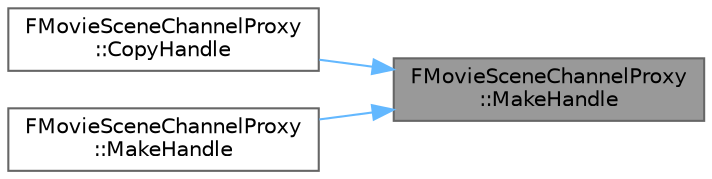 digraph "FMovieSceneChannelProxy::MakeHandle"
{
 // INTERACTIVE_SVG=YES
 // LATEX_PDF_SIZE
  bgcolor="transparent";
  edge [fontname=Helvetica,fontsize=10,labelfontname=Helvetica,labelfontsize=10];
  node [fontname=Helvetica,fontsize=10,shape=box,height=0.2,width=0.4];
  rankdir="RL";
  Node1 [id="Node000001",label="FMovieSceneChannelProxy\l::MakeHandle",height=0.2,width=0.4,color="gray40", fillcolor="grey60", style="filled", fontcolor="black",tooltip="Make a channel handle out for the specified index and channel type name."];
  Node1 -> Node2 [id="edge1_Node000001_Node000002",dir="back",color="steelblue1",style="solid",tooltip=" "];
  Node2 [id="Node000002",label="FMovieSceneChannelProxy\l::CopyHandle",height=0.2,width=0.4,color="grey40", fillcolor="white", style="filled",URL="$dd/d5f/structFMovieSceneChannelProxy.html#a551be263ce05f8d1be61997dcf447c4f",tooltip="Make a new channel handle for the same channel type name and index for this channel proxy."];
  Node1 -> Node3 [id="edge2_Node000001_Node000003",dir="back",color="steelblue1",style="solid",tooltip=" "];
  Node3 [id="Node000003",label="FMovieSceneChannelProxy\l::MakeHandle",height=0.2,width=0.4,color="grey40", fillcolor="white", style="filled",URL="$dd/d5f/structFMovieSceneChannelProxy.html#a033c059ec709217b5459056b8f766848",tooltip="Make a channel handle out for the specified index and templated channel type."];
}
